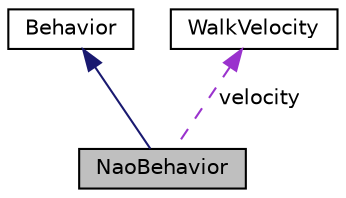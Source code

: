 digraph "NaoBehavior"
{
 // LATEX_PDF_SIZE
  edge [fontname="Helvetica",fontsize="10",labelfontname="Helvetica",labelfontsize="10"];
  node [fontname="Helvetica",fontsize="10",shape=record];
  Node1 [label="NaoBehavior",height=0.2,width=0.4,color="black", fillcolor="grey75", style="filled", fontcolor="black",tooltip=" "];
  Node2 -> Node1 [dir="back",color="midnightblue",fontsize="10",style="solid"];
  Node2 [label="Behavior",height=0.2,width=0.4,color="black", fillcolor="white", style="filled",URL="$classBehavior.html",tooltip=" "];
  Node3 -> Node1 [dir="back",color="darkorchid3",fontsize="10",style="dashed",label=" velocity" ];
  Node3 [label="WalkVelocity",height=0.2,width=0.4,color="black", fillcolor="white", style="filled",URL="$structWalkVelocity.html",tooltip=" "];
}
